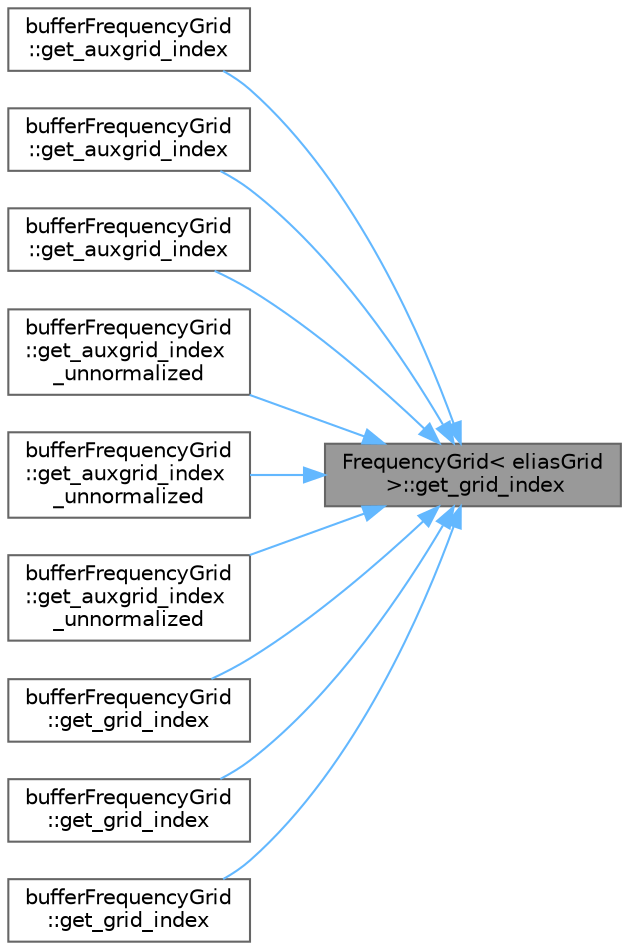 digraph "FrequencyGrid&lt; eliasGrid &gt;::get_grid_index"
{
 // INTERACTIVE_SVG=YES
 // LATEX_PDF_SIZE
  bgcolor="transparent";
  edge [fontname=Helvetica,fontsize=10,labelfontname=Helvetica,labelfontsize=10];
  node [fontname=Helvetica,fontsize=10,shape=box,height=0.2,width=0.4];
  rankdir="RL";
  Node1 [id="Node000001",label="FrequencyGrid\< eliasGrid\l \>::get_grid_index",height=0.2,width=0.4,color="gray40", fillcolor="grey60", style="filled", fontcolor="black",tooltip="core grid functionality (has to be super efficient)"];
  Node1 -> Node2 [id="edge1_Node000001_Node000002",dir="back",color="steelblue1",style="solid",tooltip=" "];
  Node2 [id="Node000002",label="bufferFrequencyGrid\l::get_auxgrid_index",height=0.2,width=0.4,color="grey40", fillcolor="white", style="filled",URL="$df/dd5/classbufferFrequencyGrid.html#a1d20d85f69c7e9292044f236f9f32bde",tooltip="determine the grid indices for the frequencies + determine normalized distance to next smaller grid p..."];
  Node1 -> Node3 [id="edge2_Node000001_Node000003",dir="back",color="steelblue1",style="solid",tooltip=" "];
  Node3 [id="Node000003",label="bufferFrequencyGrid\l::get_auxgrid_index",height=0.2,width=0.4,color="grey40", fillcolor="white", style="filled",URL="$df/dd5/classbufferFrequencyGrid.html#ae0a77a63244297527cfdc6ad4a53e392",tooltip=" "];
  Node1 -> Node4 [id="edge3_Node000001_Node000004",dir="back",color="steelblue1",style="solid",tooltip=" "];
  Node4 [id="Node000004",label="bufferFrequencyGrid\l::get_auxgrid_index",height=0.2,width=0.4,color="grey40", fillcolor="white", style="filled",URL="$df/dd5/classbufferFrequencyGrid.html#afcbc5ac73dec43b73e82649cc1b124ff",tooltip=" "];
  Node1 -> Node5 [id="edge4_Node000001_Node000005",dir="back",color="steelblue1",style="solid",tooltip=" "];
  Node5 [id="Node000005",label="bufferFrequencyGrid\l::get_auxgrid_index\l_unnormalized",height=0.2,width=0.4,color="grey40", fillcolor="white", style="filled",URL="$df/dd5/classbufferFrequencyGrid.html#a0e43a648ede88dde5faf234f9d5e9a6d",tooltip="determine the grid indices for the frequencies + determine UN-normalized distance to next smaller gri..."];
  Node1 -> Node6 [id="edge5_Node000001_Node000006",dir="back",color="steelblue1",style="solid",tooltip=" "];
  Node6 [id="Node000006",label="bufferFrequencyGrid\l::get_auxgrid_index\l_unnormalized",height=0.2,width=0.4,color="grey40", fillcolor="white", style="filled",URL="$df/dd5/classbufferFrequencyGrid.html#a0a45fbc35fbc8370819c4c2a59c109df",tooltip=" "];
  Node1 -> Node7 [id="edge6_Node000001_Node000007",dir="back",color="steelblue1",style="solid",tooltip=" "];
  Node7 [id="Node000007",label="bufferFrequencyGrid\l::get_auxgrid_index\l_unnormalized",height=0.2,width=0.4,color="grey40", fillcolor="white", style="filled",URL="$df/dd5/classbufferFrequencyGrid.html#a35c0ef32daebf62a24296568293a7acd",tooltip=" "];
  Node1 -> Node8 [id="edge7_Node000001_Node000008",dir="back",color="steelblue1",style="solid",tooltip=" "];
  Node8 [id="Node000008",label="bufferFrequencyGrid\l::get_grid_index",height=0.2,width=0.4,color="grey40", fillcolor="white", style="filled",URL="$df/dd5/classbufferFrequencyGrid.html#ae8061f2a96fdb2418f8545efb02b89b6",tooltip="determine the grid indices for the frequencies + determine normalized distance to next smaller grid p..."];
  Node1 -> Node9 [id="edge8_Node000001_Node000009",dir="back",color="steelblue1",style="solid",tooltip=" "];
  Node9 [id="Node000009",label="bufferFrequencyGrid\l::get_grid_index",height=0.2,width=0.4,color="grey40", fillcolor="white", style="filled",URL="$df/dd5/classbufferFrequencyGrid.html#a9c829e21d491e684ade4a54ed0ad75fd",tooltip=" "];
  Node1 -> Node10 [id="edge9_Node000001_Node000010",dir="back",color="steelblue1",style="solid",tooltip=" "];
  Node10 [id="Node000010",label="bufferFrequencyGrid\l::get_grid_index",height=0.2,width=0.4,color="grey40", fillcolor="white", style="filled",URL="$df/dd5/classbufferFrequencyGrid.html#a622b97ae2430f7b7218757a68bcd2416",tooltip=" "];
}
